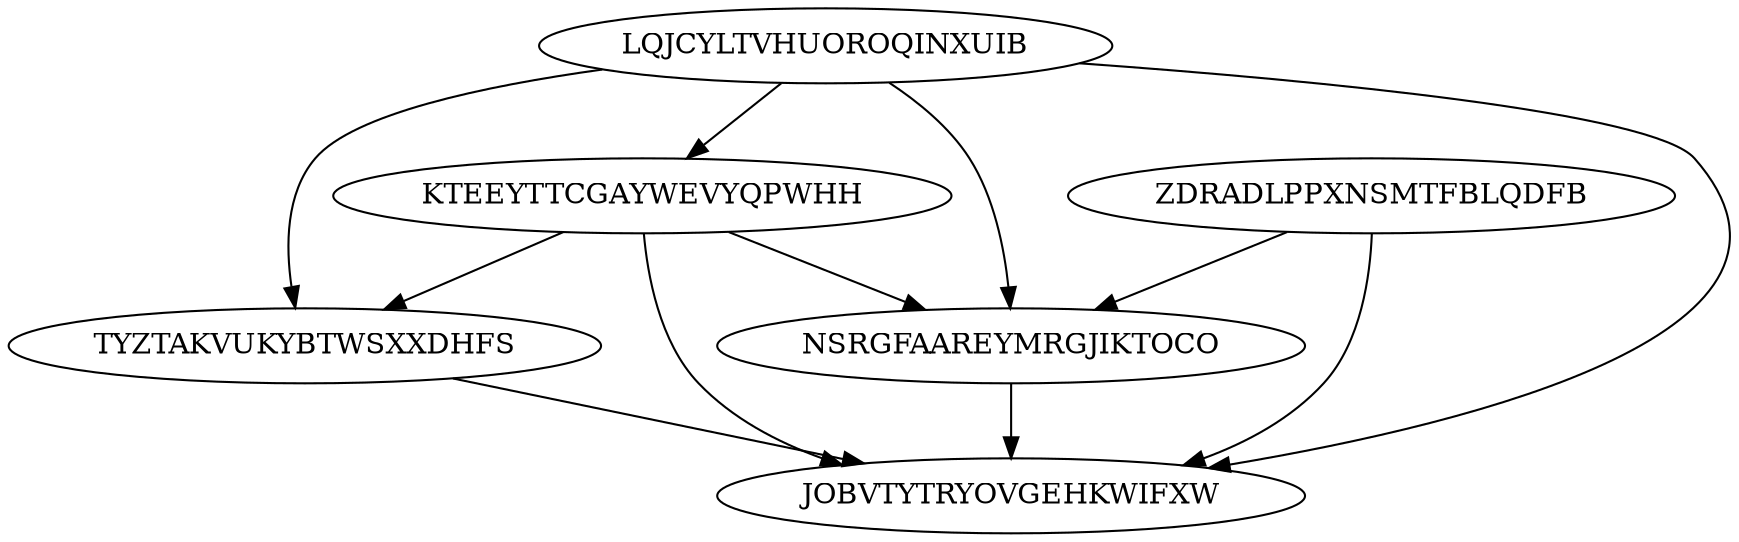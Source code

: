 digraph "N6M11" {
	LQJCYLTVHUOROQINXUIB			[Weight=10, Start=0, Processor=1];
	KTEEYTTCGAYWEVYQPWHH			[Weight=15, Start=10, Processor=1];
	TYZTAKVUKYBTWSXXDHFS			[Weight=19, Start=25, Processor=1];
	ZDRADLPPXNSMTFBLQDFB			[Weight=15, Start=0, Processor=2];
	NSRGFAAREYMRGJIKTOCO			[Weight=12, Start=44, Processor=1];
	JOBVTYTRYOVGEHKWIFXW			[Weight=17, Start=56, Processor=1];
	ZDRADLPPXNSMTFBLQDFB -> JOBVTYTRYOVGEHKWIFXW		[Weight=13];
	KTEEYTTCGAYWEVYQPWHH -> JOBVTYTRYOVGEHKWIFXW		[Weight=18];
	ZDRADLPPXNSMTFBLQDFB -> NSRGFAAREYMRGJIKTOCO		[Weight=14];
	LQJCYLTVHUOROQINXUIB -> TYZTAKVUKYBTWSXXDHFS		[Weight=12];
	LQJCYLTVHUOROQINXUIB -> KTEEYTTCGAYWEVYQPWHH		[Weight=16];
	LQJCYLTVHUOROQINXUIB -> JOBVTYTRYOVGEHKWIFXW		[Weight=20];
	TYZTAKVUKYBTWSXXDHFS -> JOBVTYTRYOVGEHKWIFXW		[Weight=18];
	KTEEYTTCGAYWEVYQPWHH -> TYZTAKVUKYBTWSXXDHFS		[Weight=14];
	KTEEYTTCGAYWEVYQPWHH -> NSRGFAAREYMRGJIKTOCO		[Weight=16];
	LQJCYLTVHUOROQINXUIB -> NSRGFAAREYMRGJIKTOCO		[Weight=19];
	NSRGFAAREYMRGJIKTOCO -> JOBVTYTRYOVGEHKWIFXW		[Weight=16];
}

